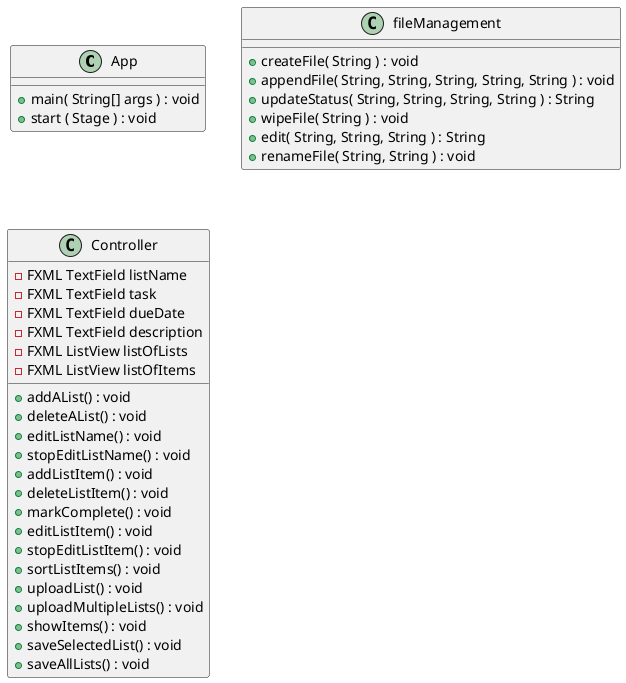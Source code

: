 @startuml
'https://plantuml.com/class-diagram

class App {
+main( String[] args ) : void
+start ( Stage ) : void
}
class fileManagement {
+createFile( String ) : void
+appendFile( String, String, String, String, String ) : void
+updateStatus( String, String, String, String ) : String
+wipeFile( String ) : void
+edit( String, String, String ) : String
+renameFile( String, String ) : void
}
class Controller {
    -FXML TextField listName
    -FXML TextField task
    -FXML TextField dueDate
    -FXML TextField description
    -FXML ListView listOfLists
    -FXML ListView listOfItems
    +addAList() : void
    +deleteAList() : void
    +editListName() : void
    +stopEditListName() : void
    +addListItem() : void
    +deleteListItem() : void
    +markComplete() : void
    +editListItem() : void
    +stopEditListItem() : void
    +sortListItems() : void
    +uploadList() : void
    +uploadMultipleLists() : void
    +showItems() : void
    +saveSelectedList() : void
    +saveAllLists() : void
}

@enduml